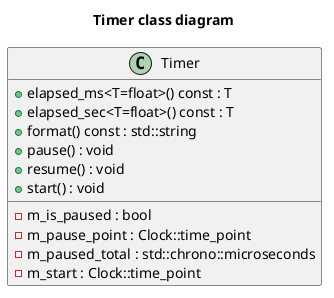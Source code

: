 @startuml
title Timer class diagram
left to right direction
class "Timer" as C_0014596040587850701201
class C_0014596040587850701201 {
+elapsed_ms<T=float>() const : T
+elapsed_sec<T=float>() const : T
+format() const : std::string
+pause() : void
+resume() : void
+start() : void
__
-m_is_paused : bool
-m_pause_point : Clock::time_point
-m_paused_total : std::chrono::microseconds
-m_start : Clock::time_point
}

'Generated with clang-uml, version 0.6.1-15-gbf4bfdc
'LLVM version clang version 19.1.7 (Fedora 19.1.7-3.fc41)
@enduml

